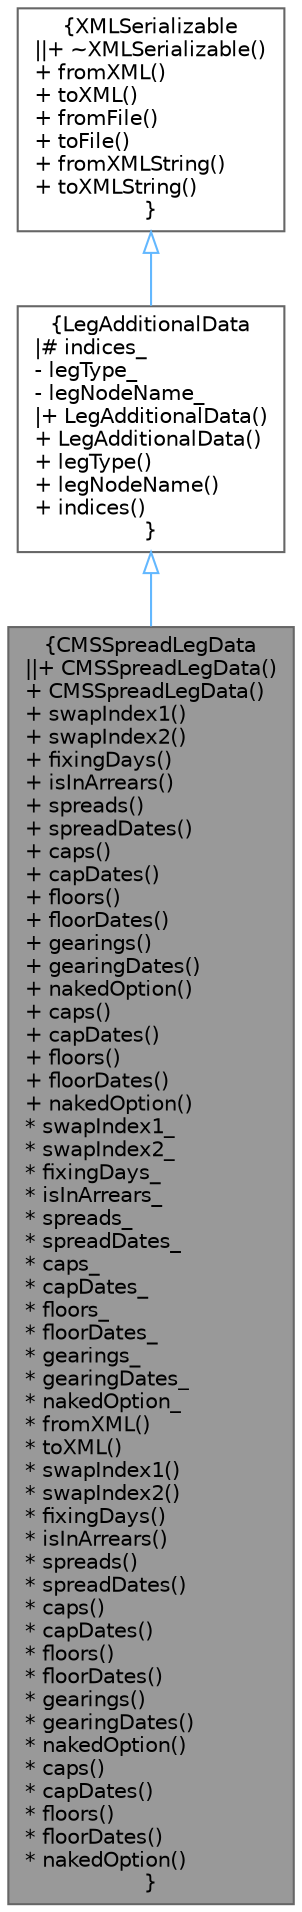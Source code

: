 digraph "CMSSpreadLegData"
{
 // INTERACTIVE_SVG=YES
 // LATEX_PDF_SIZE
  bgcolor="transparent";
  edge [fontname=Helvetica,fontsize=10,labelfontname=Helvetica,labelfontsize=10];
  node [fontname=Helvetica,fontsize=10,shape=box,height=0.2,width=0.4];
  Node1 [label="{CMSSpreadLegData\n||+ CMSSpreadLegData()\l+ CMSSpreadLegData()\l+ swapIndex1()\l+ swapIndex2()\l+ fixingDays()\l+ isInArrears()\l+ spreads()\l+ spreadDates()\l+ caps()\l+ capDates()\l+ floors()\l+ floorDates()\l+ gearings()\l+ gearingDates()\l+ nakedOption()\l+ caps()\l+ capDates()\l+ floors()\l+ floorDates()\l+ nakedOption()\l* swapIndex1_\l* swapIndex2_\l* fixingDays_\l* isInArrears_\l* spreads_\l* spreadDates_\l* caps_\l* capDates_\l* floors_\l* floorDates_\l* gearings_\l* gearingDates_\l* nakedOption_\l* fromXML()\l* toXML()\l* swapIndex1()\l* swapIndex2()\l* fixingDays()\l* isInArrears()\l* spreads()\l* spreadDates()\l* caps()\l* capDates()\l* floors()\l* floorDates()\l* gearings()\l* gearingDates()\l* nakedOption()\l* caps()\l* capDates()\l* floors()\l* floorDates()\l* nakedOption()\l}",height=0.2,width=0.4,color="gray40", fillcolor="grey60", style="filled", fontcolor="black",tooltip="Serializable CMS Spread Leg Data."];
  Node2 -> Node1 [dir="back",color="steelblue1",style="solid",arrowtail="onormal"];
  Node2 [label="{LegAdditionalData\n|# indices_\l- legType_\l- legNodeName_\l|+ LegAdditionalData()\l+ LegAdditionalData()\l+ legType()\l+ legNodeName()\l+ indices()\l}",height=0.2,width=0.4,color="gray40", fillcolor="white", style="filled",URL="$classore_1_1data_1_1_leg_additional_data.html",tooltip="Serializable Additional Leg Data."];
  Node3 -> Node2 [dir="back",color="steelblue1",style="solid",arrowtail="onormal"];
  Node3 [label="{XMLSerializable\n||+ ~XMLSerializable()\l+ fromXML()\l+ toXML()\l+ fromFile()\l+ toFile()\l+ fromXMLString()\l+ toXMLString()\l}",height=0.2,width=0.4,color="gray40", fillcolor="white", style="filled",URL="$classore_1_1data_1_1_x_m_l_serializable.html",tooltip="Base class for all serializable classes."];
}
